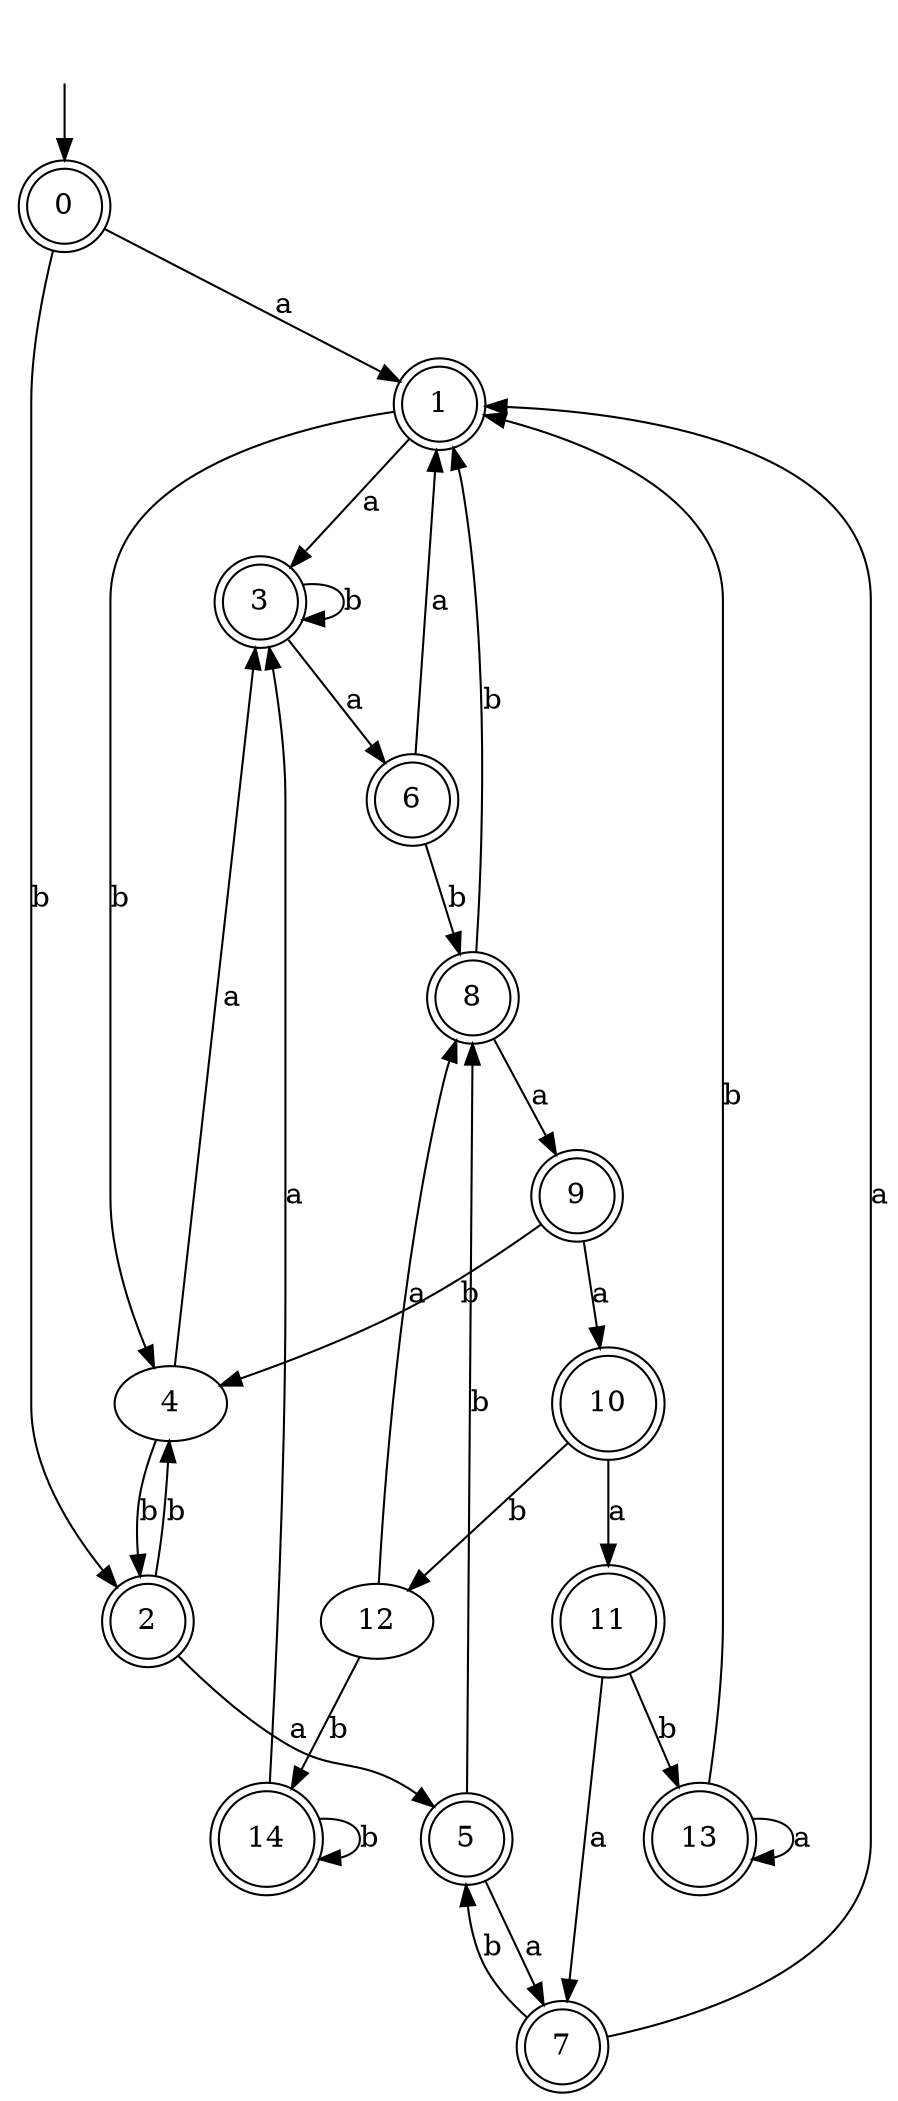 digraph RandomDFA {
  __start0 [label="", shape=none];
  __start0 -> 0 [label=""];
  0 [shape=circle] [shape=doublecircle]
  0 -> 1 [label="a"]
  0 -> 2 [label="b"]
  1 [shape=doublecircle]
  1 -> 3 [label="a"]
  1 -> 4 [label="b"]
  2 [shape=doublecircle]
  2 -> 5 [label="a"]
  2 -> 4 [label="b"]
  3 [shape=doublecircle]
  3 -> 6 [label="a"]
  3 -> 3 [label="b"]
  4
  4 -> 3 [label="a"]
  4 -> 2 [label="b"]
  5 [shape=doublecircle]
  5 -> 7 [label="a"]
  5 -> 8 [label="b"]
  6 [shape=doublecircle]
  6 -> 1 [label="a"]
  6 -> 8 [label="b"]
  7 [shape=doublecircle]
  7 -> 1 [label="a"]
  7 -> 5 [label="b"]
  8 [shape=doublecircle]
  8 -> 9 [label="a"]
  8 -> 1 [label="b"]
  9 [shape=doublecircle]
  9 -> 10 [label="a"]
  9 -> 4 [label="b"]
  10 [shape=doublecircle]
  10 -> 11 [label="a"]
  10 -> 12 [label="b"]
  11 [shape=doublecircle]
  11 -> 7 [label="a"]
  11 -> 13 [label="b"]
  12
  12 -> 8 [label="a"]
  12 -> 14 [label="b"]
  13 [shape=doublecircle]
  13 -> 13 [label="a"]
  13 -> 1 [label="b"]
  14 [shape=doublecircle]
  14 -> 3 [label="a"]
  14 -> 14 [label="b"]
}
